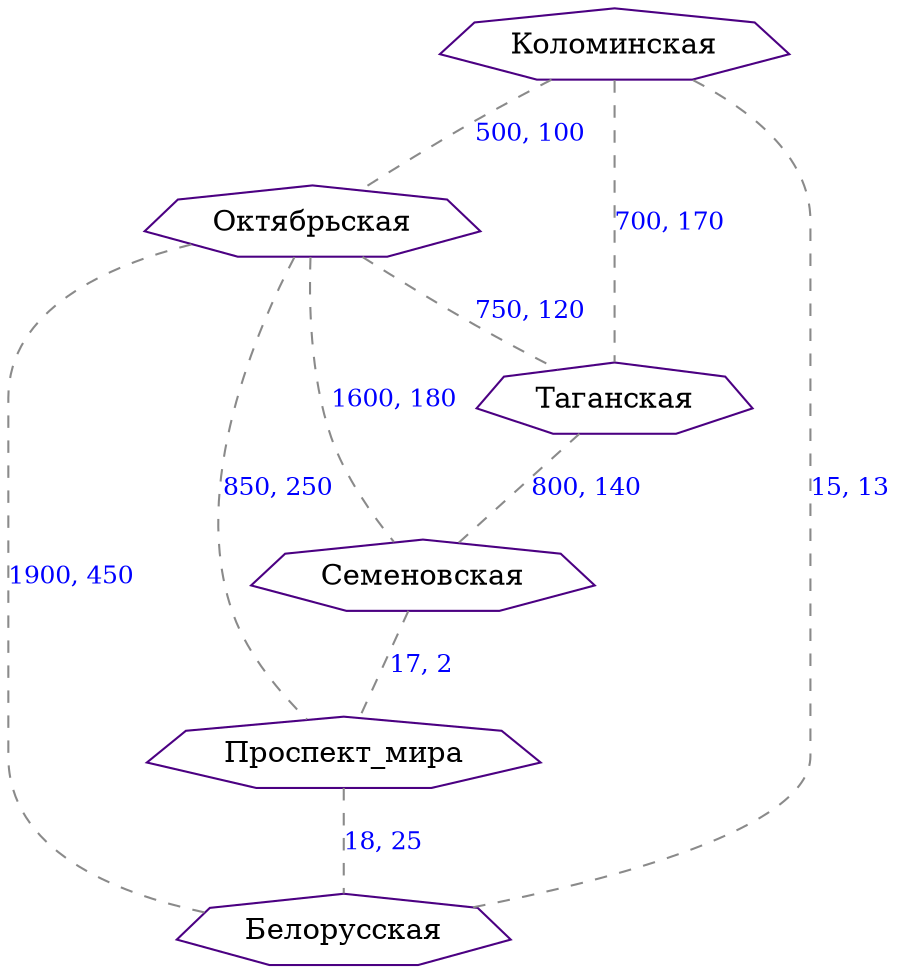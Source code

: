graph G
{
        edge[color="gray54",fontcolor="blue",fontsize=12, len=5, style="dashed"];
        node[color="indigo",fontsize=14, shape="septagon"];

        Коломинская -- Октябрьская [label="500, 100"];
        Октябрьская -- Таганская [label="750, 120"];
        Таганская -- Семеновская [label="800, 140"];
        Семеновская -- Проспект_мира [label="17, 2"];
        Проспект_мира -- Белорусская [label="18, 25"];
        Белорусская -- Коломинская [label="15, 13"];
        Коломинская -- Таганская [label="700, 170"];

        Октябрьская -- Семеновская [label="1600, 180"];
        Октябрьская -- Проспект_мира [label="850, 250"];
        Октябрьская -- Белорусская [label="1900, 450"];
}